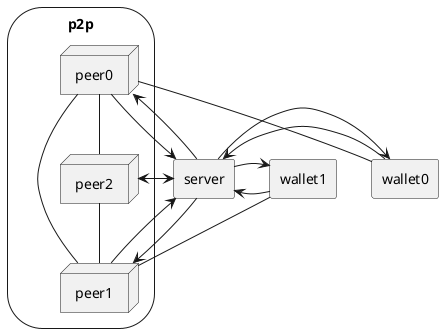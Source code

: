 @startuml
agent wallet0
agent wallet1
agent server

storage p2p{
  node peer0
  node peer1
  node peer2
}

peer0 -- peer1
peer0 -- peer2
peer2 -- peer1

peer0 -> server
server -> peer0

peer1 -> server
server -> peer1

peer2 -> server
server -> peer2


wallet0 -- peer0
wallet0 -> server
server -> wallet0

wallet1 -- peer1
wallet1 -> server
server -> wallet1

@enduml
